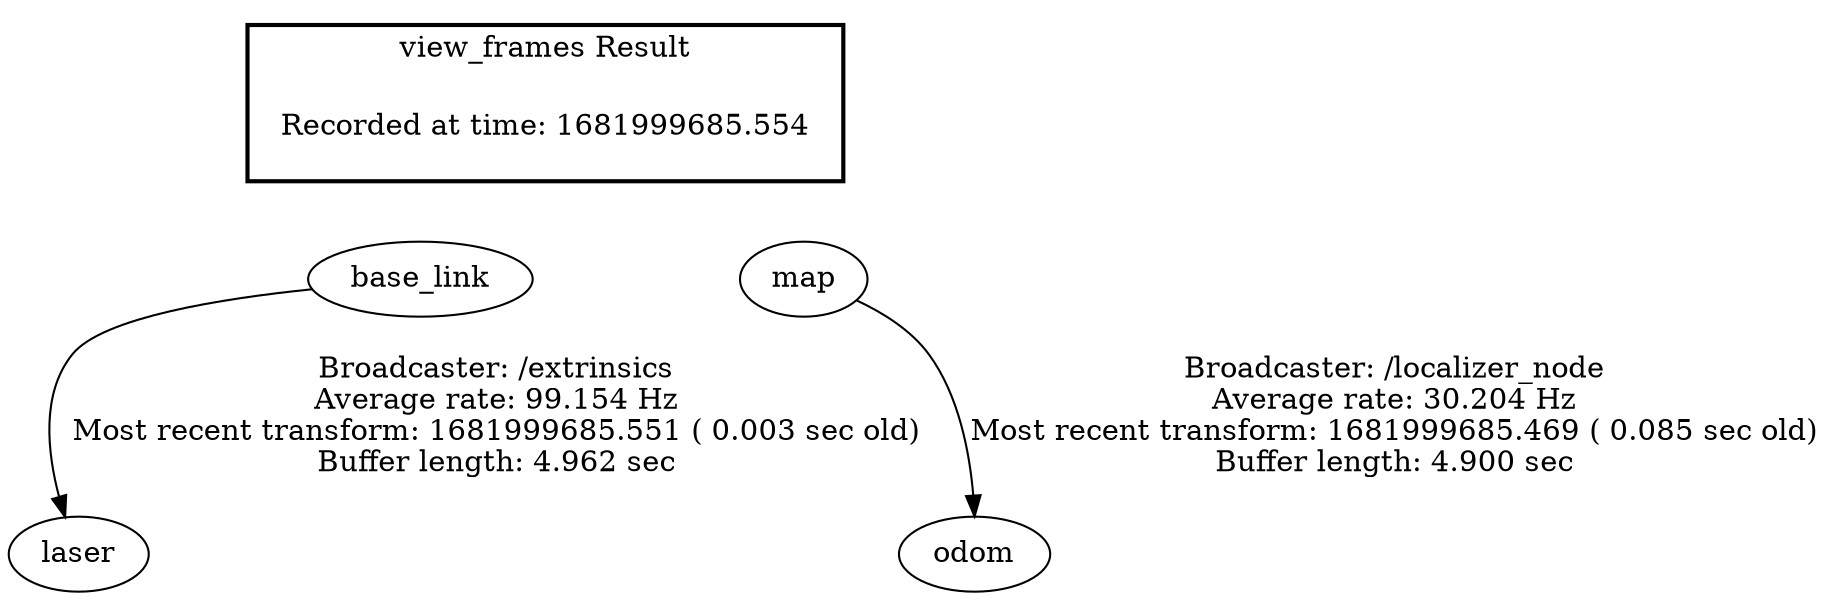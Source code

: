 digraph G {
"base_link" -> "laser"[label="Broadcaster: /extrinsics\nAverage rate: 99.154 Hz\nMost recent transform: 1681999685.551 ( 0.003 sec old)\nBuffer length: 4.962 sec\n"];
"map" -> "odom"[label="Broadcaster: /localizer_node\nAverage rate: 30.204 Hz\nMost recent transform: 1681999685.469 ( 0.085 sec old)\nBuffer length: 4.900 sec\n"];
edge [style=invis];
 subgraph cluster_legend { style=bold; color=black; label ="view_frames Result";
"Recorded at time: 1681999685.554"[ shape=plaintext ] ;
 }->"base_link";
edge [style=invis];
 subgraph cluster_legend { style=bold; color=black; label ="view_frames Result";
"Recorded at time: 1681999685.554"[ shape=plaintext ] ;
 }->"map";
}